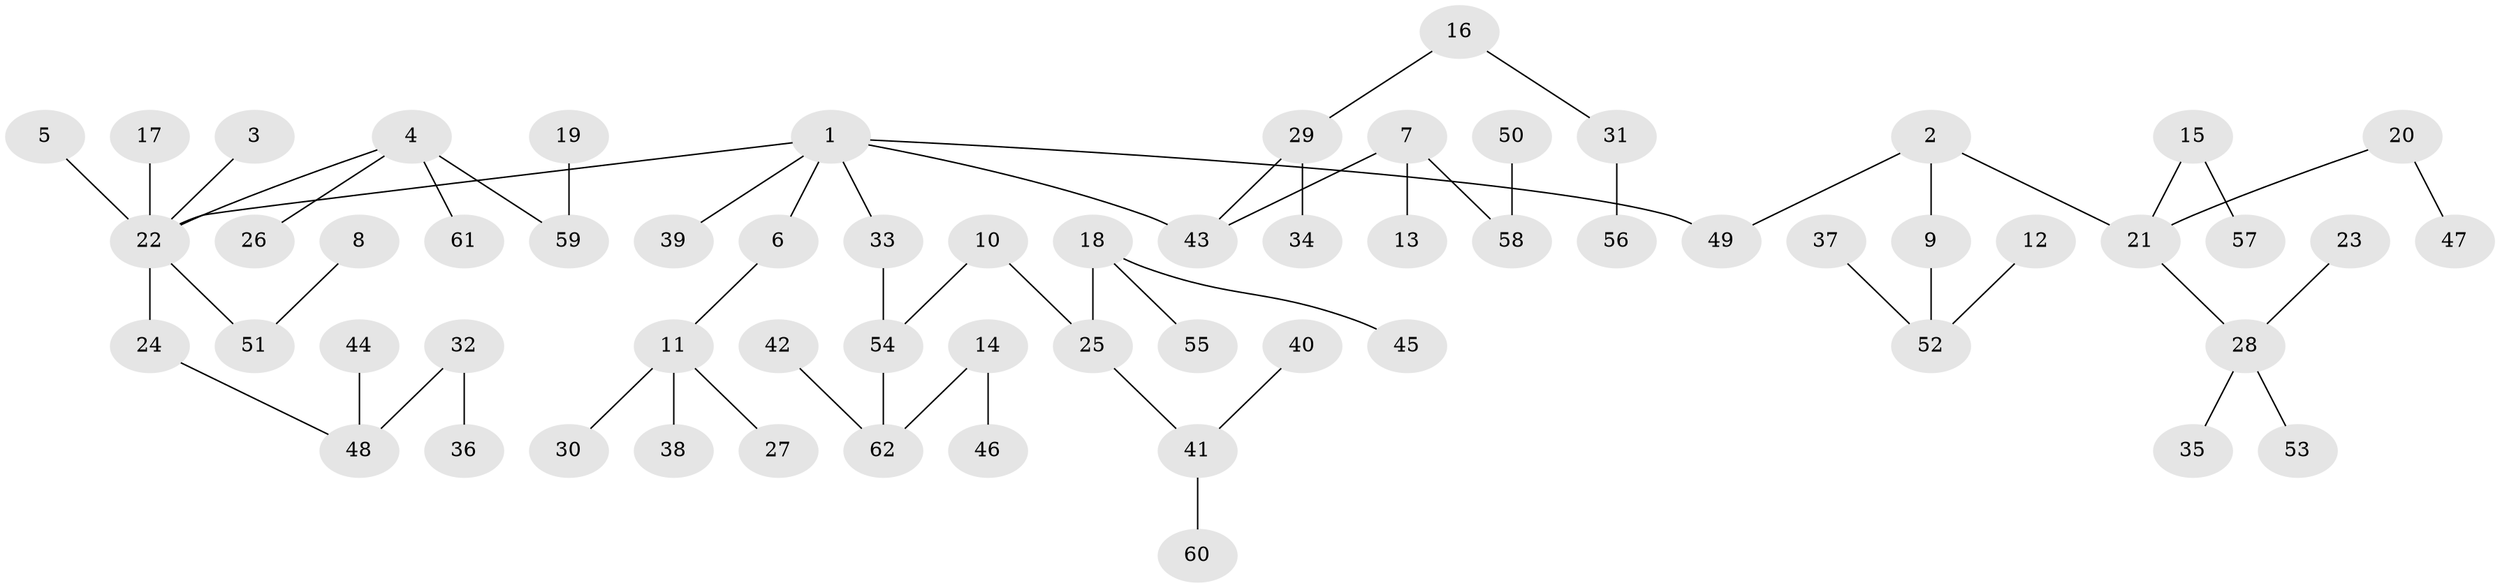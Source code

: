 // original degree distribution, {3: 0.08870967741935484, 6: 0.024193548387096774, 4: 0.12096774193548387, 5: 0.024193548387096774, 1: 0.5161290322580645, 2: 0.22580645161290322}
// Generated by graph-tools (version 1.1) at 2025/02/03/09/25 03:02:21]
// undirected, 62 vertices, 61 edges
graph export_dot {
graph [start="1"]
  node [color=gray90,style=filled];
  1;
  2;
  3;
  4;
  5;
  6;
  7;
  8;
  9;
  10;
  11;
  12;
  13;
  14;
  15;
  16;
  17;
  18;
  19;
  20;
  21;
  22;
  23;
  24;
  25;
  26;
  27;
  28;
  29;
  30;
  31;
  32;
  33;
  34;
  35;
  36;
  37;
  38;
  39;
  40;
  41;
  42;
  43;
  44;
  45;
  46;
  47;
  48;
  49;
  50;
  51;
  52;
  53;
  54;
  55;
  56;
  57;
  58;
  59;
  60;
  61;
  62;
  1 -- 6 [weight=1.0];
  1 -- 22 [weight=1.0];
  1 -- 33 [weight=1.0];
  1 -- 39 [weight=1.0];
  1 -- 43 [weight=1.0];
  1 -- 49 [weight=1.0];
  2 -- 9 [weight=1.0];
  2 -- 21 [weight=1.0];
  2 -- 49 [weight=1.0];
  3 -- 22 [weight=1.0];
  4 -- 22 [weight=1.0];
  4 -- 26 [weight=1.0];
  4 -- 59 [weight=1.0];
  4 -- 61 [weight=1.0];
  5 -- 22 [weight=1.0];
  6 -- 11 [weight=1.0];
  7 -- 13 [weight=1.0];
  7 -- 43 [weight=1.0];
  7 -- 58 [weight=1.0];
  8 -- 51 [weight=1.0];
  9 -- 52 [weight=1.0];
  10 -- 25 [weight=1.0];
  10 -- 54 [weight=1.0];
  11 -- 27 [weight=1.0];
  11 -- 30 [weight=1.0];
  11 -- 38 [weight=1.0];
  12 -- 52 [weight=1.0];
  14 -- 46 [weight=1.0];
  14 -- 62 [weight=1.0];
  15 -- 21 [weight=1.0];
  15 -- 57 [weight=1.0];
  16 -- 29 [weight=1.0];
  16 -- 31 [weight=1.0];
  17 -- 22 [weight=1.0];
  18 -- 25 [weight=1.0];
  18 -- 45 [weight=1.0];
  18 -- 55 [weight=1.0];
  19 -- 59 [weight=1.0];
  20 -- 21 [weight=1.0];
  20 -- 47 [weight=1.0];
  21 -- 28 [weight=1.0];
  22 -- 24 [weight=1.0];
  22 -- 51 [weight=1.0];
  23 -- 28 [weight=1.0];
  24 -- 48 [weight=1.0];
  25 -- 41 [weight=1.0];
  28 -- 35 [weight=1.0];
  28 -- 53 [weight=1.0];
  29 -- 34 [weight=1.0];
  29 -- 43 [weight=1.0];
  31 -- 56 [weight=1.0];
  32 -- 36 [weight=1.0];
  32 -- 48 [weight=1.0];
  33 -- 54 [weight=1.0];
  37 -- 52 [weight=1.0];
  40 -- 41 [weight=1.0];
  41 -- 60 [weight=1.0];
  42 -- 62 [weight=1.0];
  44 -- 48 [weight=1.0];
  50 -- 58 [weight=1.0];
  54 -- 62 [weight=1.0];
}
